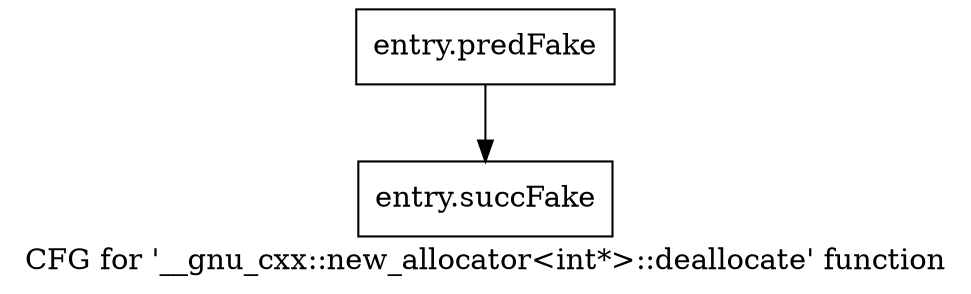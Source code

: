 digraph "CFG for '__gnu_cxx::new_allocator\<int*\>::deallocate' function" {
	label="CFG for '__gnu_cxx::new_allocator\<int*\>::deallocate' function";

	Node0x499b050 [shape=record,filename="",linenumber="",label="{entry.predFake}"];
	Node0x499b050 -> Node0x49316e0[ callList="" memoryops="" filename="/proj/xbuilds/2019.2_0801_1/installs/lin64/Vivado/HEAD/tps/lnx64/gcc-6.2.0/lib/gcc/x86_64-pc-linux-gnu/6.2.0/../../../../include/c++/6.2.0/ext/new_allocator.h"];
	Node0x49316e0 [shape=record,filename="/proj/xbuilds/2019.2_0801_1/installs/lin64/Vivado/HEAD/tps/lnx64/gcc-6.2.0/lib/gcc/x86_64-pc-linux-gnu/6.2.0/../../../../include/c++/6.2.0/ext/new_allocator.h",linenumber="110",label="{entry.succFake}"];
}
